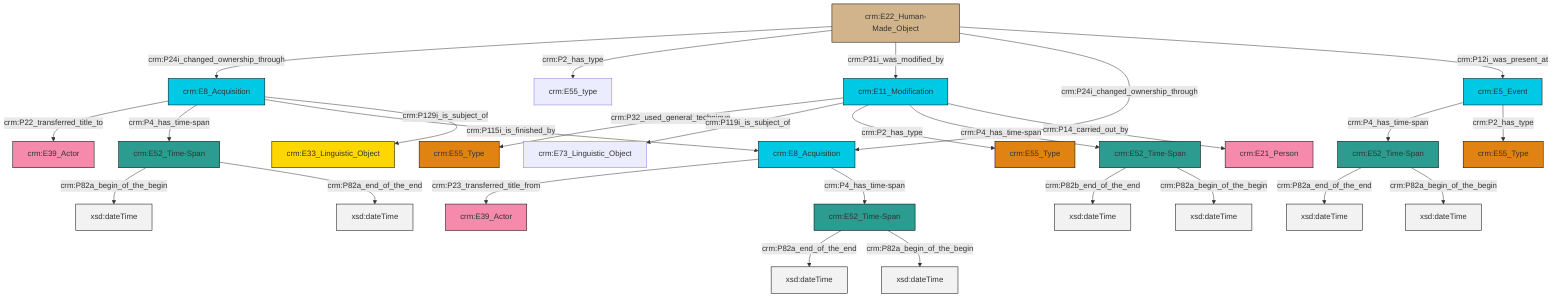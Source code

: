 graph TD
classDef Literal fill:#f2f2f2,stroke:#000000;
classDef CRM_Entity fill:#FFFFFF,stroke:#000000;
classDef Temporal_Entity fill:#00C9E6, stroke:#000000;
classDef Type fill:#E18312, stroke:#000000;
classDef Time-Span fill:#2C9C91, stroke:#000000;
classDef Appellation fill:#FFEB7F, stroke:#000000;
classDef Place fill:#008836, stroke:#000000;
classDef Persistent_Item fill:#B266B2, stroke:#000000;
classDef Conceptual_Object fill:#FFD700, stroke:#000000;
classDef Physical_Thing fill:#D2B48C, stroke:#000000;
classDef Actor fill:#f58aad, stroke:#000000;
classDef PC_Classes fill:#4ce600, stroke:#000000;
classDef Multi fill:#cccccc,stroke:#000000;

0["crm:E22_Human-Made_Object"]:::Physical_Thing -->|crm:P24i_changed_ownership_through| 1["crm:E8_Acquisition"]:::Temporal_Entity
4["crm:E11_Modification"]:::Temporal_Entity -->|crm:P32_used_general_technique| 5["crm:E55_Type"]:::Type
4["crm:E11_Modification"]:::Temporal_Entity -->|crm:P119i_is_subject_of| 6["crm:E73_Linguistic_Object"]:::Default
4["crm:E11_Modification"]:::Temporal_Entity -->|crm:P2_has_type| 8["crm:E55_Type"]:::Type
1["crm:E8_Acquisition"]:::Temporal_Entity -->|crm:P22_transferred_title_to| 16["crm:E39_Actor"]:::Actor
1["crm:E8_Acquisition"]:::Temporal_Entity -->|crm:P4_has_time-span| 21["crm:E52_Time-Span"]:::Time-Span
14["crm:E5_Event"]:::Temporal_Entity -->|crm:P4_has_time-span| 19["crm:E52_Time-Span"]:::Time-Span
22["crm:E52_Time-Span"]:::Time-Span -->|crm:P82b_end_of_the_end| 23[xsd:dateTime]:::Literal
4["crm:E11_Modification"]:::Temporal_Entity -->|crm:P4_has_time-span| 22["crm:E52_Time-Span"]:::Time-Span
19["crm:E52_Time-Span"]:::Time-Span -->|crm:P82a_end_of_the_end| 24[xsd:dateTime]:::Literal
17["crm:E8_Acquisition"]:::Temporal_Entity -->|crm:P23_transferred_title_from| 9["crm:E39_Actor"]:::Actor
1["crm:E8_Acquisition"]:::Temporal_Entity -->|crm:P115i_is_finished_by| 17["crm:E8_Acquisition"]:::Temporal_Entity
4["crm:E11_Modification"]:::Temporal_Entity -->|crm:P14_carried_out_by| 28["crm:E21_Person"]:::Actor
1["crm:E8_Acquisition"]:::Temporal_Entity -->|crm:P129i_is_subject_of| 31["crm:E33_Linguistic_Object"]:::Conceptual_Object
0["crm:E22_Human-Made_Object"]:::Physical_Thing -->|crm:P2_has_type| 11["crm:E55_type"]:::Default
22["crm:E52_Time-Span"]:::Time-Span -->|crm:P82a_begin_of_the_begin| 33[xsd:dateTime]:::Literal
0["crm:E22_Human-Made_Object"]:::Physical_Thing -->|crm:P31i_was_modified_by| 4["crm:E11_Modification"]:::Temporal_Entity
21["crm:E52_Time-Span"]:::Time-Span -->|crm:P82a_begin_of_the_begin| 35[xsd:dateTime]:::Literal
0["crm:E22_Human-Made_Object"]:::Physical_Thing -->|crm:P24i_changed_ownership_through| 17["crm:E8_Acquisition"]:::Temporal_Entity
0["crm:E22_Human-Made_Object"]:::Physical_Thing -->|crm:P12i_was_present_at| 14["crm:E5_Event"]:::Temporal_Entity
21["crm:E52_Time-Span"]:::Time-Span -->|crm:P82a_end_of_the_end| 38[xsd:dateTime]:::Literal
14["crm:E5_Event"]:::Temporal_Entity -->|crm:P2_has_type| 25["crm:E55_Type"]:::Type
17["crm:E8_Acquisition"]:::Temporal_Entity -->|crm:P4_has_time-span| 2["crm:E52_Time-Span"]:::Time-Span
19["crm:E52_Time-Span"]:::Time-Span -->|crm:P82a_begin_of_the_begin| 40[xsd:dateTime]:::Literal
2["crm:E52_Time-Span"]:::Time-Span -->|crm:P82a_end_of_the_end| 41[xsd:dateTime]:::Literal
2["crm:E52_Time-Span"]:::Time-Span -->|crm:P82a_begin_of_the_begin| 42[xsd:dateTime]:::Literal
